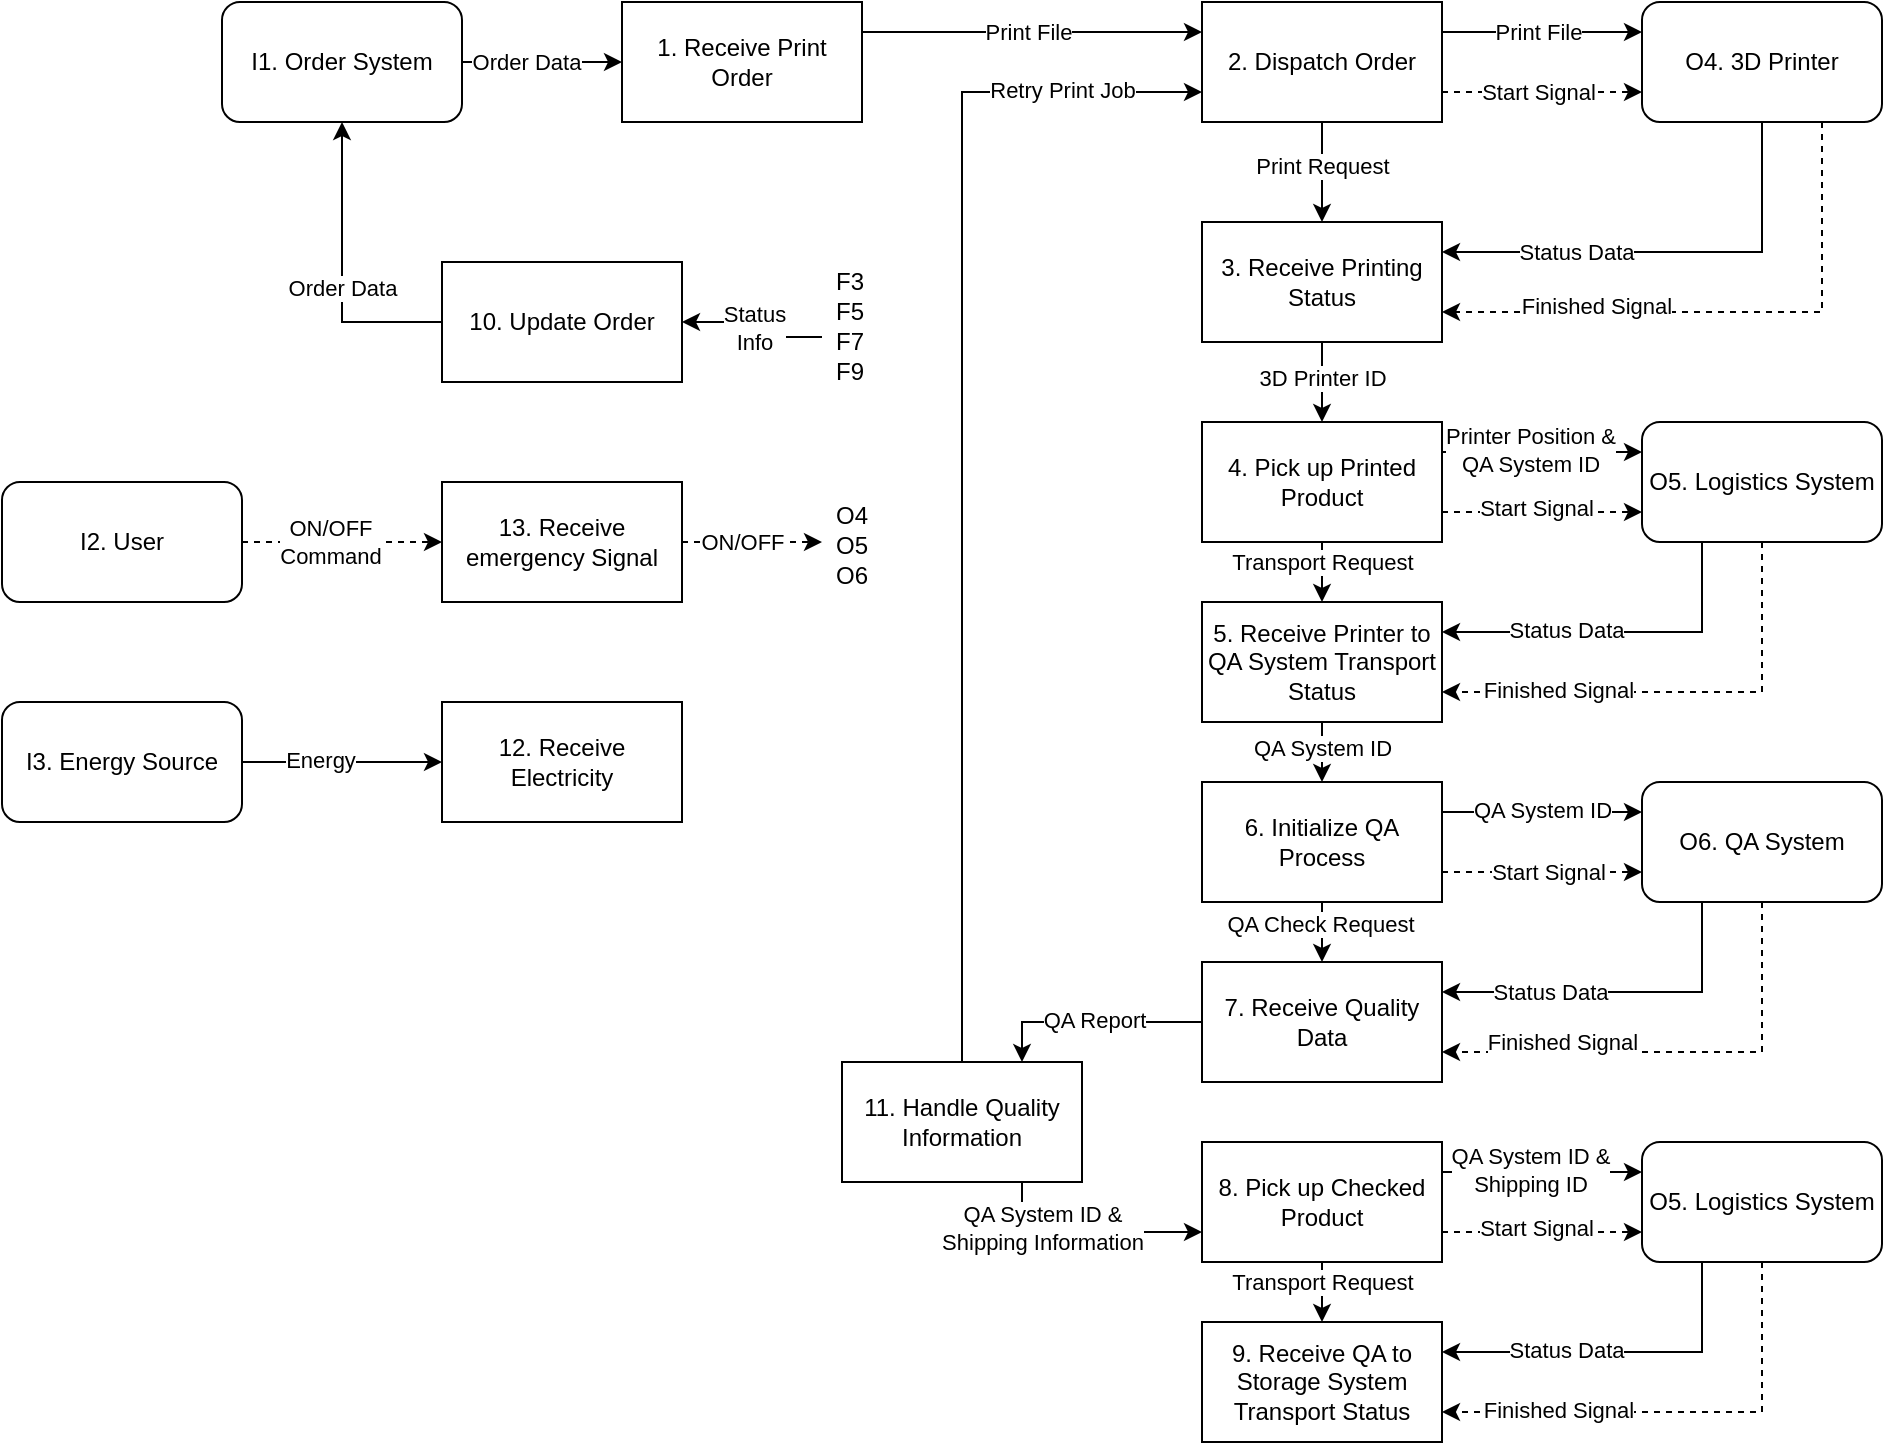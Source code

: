 <mxfile version="24.8.0">
  <diagram name="Page-1" id="_k14XuWL3U5JzWISn8Ct">
    <mxGraphModel dx="1430" dy="782" grid="1" gridSize="10" guides="1" tooltips="1" connect="1" arrows="1" fold="1" page="1" pageScale="1" pageWidth="850" pageHeight="1100" math="0" shadow="0">
      <root>
        <mxCell id="0" />
        <mxCell id="1" parent="0" />
        <mxCell id="q_Xl--HB5Yd9Ks0ocNhp-104" style="edgeStyle=orthogonalEdgeStyle;rounded=0;orthogonalLoop=1;jettySize=auto;html=1;exitX=1;exitY=0.5;exitDx=0;exitDy=0;entryX=0;entryY=0.5;entryDx=0;entryDy=0;dashed=1;" edge="1" parent="1" source="q_Xl--HB5Yd9Ks0ocNhp-1" target="q_Xl--HB5Yd9Ks0ocNhp-8">
          <mxGeometry relative="1" as="geometry" />
        </mxCell>
        <mxCell id="q_Xl--HB5Yd9Ks0ocNhp-105" value="ON/OFF &lt;br&gt;Command" style="edgeLabel;html=1;align=center;verticalAlign=middle;resizable=0;points=[];" vertex="1" connectable="0" parent="q_Xl--HB5Yd9Ks0ocNhp-104">
          <mxGeometry x="-0.133" relative="1" as="geometry">
            <mxPoint as="offset" />
          </mxGeometry>
        </mxCell>
        <mxCell id="q_Xl--HB5Yd9Ks0ocNhp-1" value="I2. User" style="rounded=1;whiteSpace=wrap;html=1;" vertex="1" parent="1">
          <mxGeometry x="140" y="290" width="120" height="60" as="geometry" />
        </mxCell>
        <mxCell id="q_Xl--HB5Yd9Ks0ocNhp-77" style="edgeStyle=orthogonalEdgeStyle;rounded=0;orthogonalLoop=1;jettySize=auto;html=1;exitX=1;exitY=0.5;exitDx=0;exitDy=0;entryX=0;entryY=0.5;entryDx=0;entryDy=0;" edge="1" parent="1" source="q_Xl--HB5Yd9Ks0ocNhp-2" target="q_Xl--HB5Yd9Ks0ocNhp-7">
          <mxGeometry relative="1" as="geometry" />
        </mxCell>
        <mxCell id="q_Xl--HB5Yd9Ks0ocNhp-78" value="Energy" style="edgeLabel;html=1;align=center;verticalAlign=middle;resizable=0;points=[];" vertex="1" connectable="0" parent="q_Xl--HB5Yd9Ks0ocNhp-77">
          <mxGeometry x="-0.225" y="1" relative="1" as="geometry">
            <mxPoint as="offset" />
          </mxGeometry>
        </mxCell>
        <mxCell id="q_Xl--HB5Yd9Ks0ocNhp-2" value="I3. Energy Source" style="rounded=1;whiteSpace=wrap;html=1;" vertex="1" parent="1">
          <mxGeometry x="140" y="400" width="120" height="60" as="geometry" />
        </mxCell>
        <mxCell id="q_Xl--HB5Yd9Ks0ocNhp-16" style="edgeStyle=orthogonalEdgeStyle;rounded=0;orthogonalLoop=1;jettySize=auto;html=1;exitX=1;exitY=0.5;exitDx=0;exitDy=0;entryX=0;entryY=0.5;entryDx=0;entryDy=0;" edge="1" parent="1" source="q_Xl--HB5Yd9Ks0ocNhp-3" target="q_Xl--HB5Yd9Ks0ocNhp-9">
          <mxGeometry relative="1" as="geometry" />
        </mxCell>
        <mxCell id="q_Xl--HB5Yd9Ks0ocNhp-17" value="Order Data" style="edgeLabel;html=1;align=center;verticalAlign=middle;resizable=0;points=[];" vertex="1" connectable="0" parent="q_Xl--HB5Yd9Ks0ocNhp-16">
          <mxGeometry x="-0.2" relative="1" as="geometry">
            <mxPoint as="offset" />
          </mxGeometry>
        </mxCell>
        <mxCell id="q_Xl--HB5Yd9Ks0ocNhp-3" value="I1. Order System" style="rounded=1;whiteSpace=wrap;html=1;" vertex="1" parent="1">
          <mxGeometry x="250" y="50" width="120" height="60" as="geometry" />
        </mxCell>
        <mxCell id="q_Xl--HB5Yd9Ks0ocNhp-39" style="edgeStyle=orthogonalEdgeStyle;rounded=0;orthogonalLoop=1;jettySize=auto;html=1;exitX=0.25;exitY=1;exitDx=0;exitDy=0;entryX=1;entryY=0.25;entryDx=0;entryDy=0;" edge="1" parent="1" source="q_Xl--HB5Yd9Ks0ocNhp-4" target="q_Xl--HB5Yd9Ks0ocNhp-38">
          <mxGeometry relative="1" as="geometry" />
        </mxCell>
        <mxCell id="q_Xl--HB5Yd9Ks0ocNhp-40" value="Status Data" style="edgeLabel;html=1;align=center;verticalAlign=middle;resizable=0;points=[];" vertex="1" connectable="0" parent="q_Xl--HB5Yd9Ks0ocNhp-39">
          <mxGeometry x="0.291" y="-1" relative="1" as="geometry">
            <mxPoint as="offset" />
          </mxGeometry>
        </mxCell>
        <mxCell id="q_Xl--HB5Yd9Ks0ocNhp-41" style="edgeStyle=orthogonalEdgeStyle;rounded=0;orthogonalLoop=1;jettySize=auto;html=1;exitX=0.5;exitY=1;exitDx=0;exitDy=0;entryX=1;entryY=0.75;entryDx=0;entryDy=0;dashed=1;" edge="1" parent="1" source="q_Xl--HB5Yd9Ks0ocNhp-4" target="q_Xl--HB5Yd9Ks0ocNhp-38">
          <mxGeometry relative="1" as="geometry" />
        </mxCell>
        <mxCell id="q_Xl--HB5Yd9Ks0ocNhp-42" value="Finished Signal" style="edgeLabel;html=1;align=center;verticalAlign=middle;resizable=0;points=[];" vertex="1" connectable="0" parent="q_Xl--HB5Yd9Ks0ocNhp-41">
          <mxGeometry x="0.506" y="-1" relative="1" as="geometry">
            <mxPoint as="offset" />
          </mxGeometry>
        </mxCell>
        <mxCell id="q_Xl--HB5Yd9Ks0ocNhp-4" value="O5. Logistics System" style="rounded=1;whiteSpace=wrap;html=1;" vertex="1" parent="1">
          <mxGeometry x="960" y="260" width="120" height="60" as="geometry" />
        </mxCell>
        <mxCell id="q_Xl--HB5Yd9Ks0ocNhp-52" style="edgeStyle=orthogonalEdgeStyle;rounded=0;orthogonalLoop=1;jettySize=auto;html=1;exitX=0.25;exitY=1;exitDx=0;exitDy=0;entryX=1;entryY=0.25;entryDx=0;entryDy=0;" edge="1" parent="1" source="q_Xl--HB5Yd9Ks0ocNhp-5" target="q_Xl--HB5Yd9Ks0ocNhp-12">
          <mxGeometry relative="1" as="geometry" />
        </mxCell>
        <mxCell id="q_Xl--HB5Yd9Ks0ocNhp-53" value="Status Data" style="edgeLabel;html=1;align=center;verticalAlign=middle;resizable=0;points=[];" vertex="1" connectable="0" parent="q_Xl--HB5Yd9Ks0ocNhp-52">
          <mxGeometry x="0.383" relative="1" as="geometry">
            <mxPoint as="offset" />
          </mxGeometry>
        </mxCell>
        <mxCell id="q_Xl--HB5Yd9Ks0ocNhp-54" style="edgeStyle=orthogonalEdgeStyle;rounded=0;orthogonalLoop=1;jettySize=auto;html=1;exitX=0.5;exitY=1;exitDx=0;exitDy=0;entryX=1;entryY=0.75;entryDx=0;entryDy=0;dashed=1;" edge="1" parent="1" source="q_Xl--HB5Yd9Ks0ocNhp-5" target="q_Xl--HB5Yd9Ks0ocNhp-12">
          <mxGeometry relative="1" as="geometry" />
        </mxCell>
        <mxCell id="q_Xl--HB5Yd9Ks0ocNhp-55" value="Finished Signal" style="edgeLabel;html=1;align=center;verticalAlign=middle;resizable=0;points=[];" vertex="1" connectable="0" parent="q_Xl--HB5Yd9Ks0ocNhp-54">
          <mxGeometry x="0.43" y="4" relative="1" as="geometry">
            <mxPoint x="-7" y="-9" as="offset" />
          </mxGeometry>
        </mxCell>
        <mxCell id="q_Xl--HB5Yd9Ks0ocNhp-5" value="O6. QA System" style="rounded=1;whiteSpace=wrap;html=1;" vertex="1" parent="1">
          <mxGeometry x="960" y="440" width="120" height="60" as="geometry" />
        </mxCell>
        <mxCell id="q_Xl--HB5Yd9Ks0ocNhp-27" style="edgeStyle=orthogonalEdgeStyle;rounded=0;orthogonalLoop=1;jettySize=auto;html=1;exitX=0.5;exitY=1;exitDx=0;exitDy=0;entryX=1;entryY=0.25;entryDx=0;entryDy=0;" edge="1" parent="1" source="q_Xl--HB5Yd9Ks0ocNhp-6" target="q_Xl--HB5Yd9Ks0ocNhp-10">
          <mxGeometry relative="1" as="geometry" />
        </mxCell>
        <mxCell id="q_Xl--HB5Yd9Ks0ocNhp-28" value="Status Data" style="edgeLabel;html=1;align=center;verticalAlign=middle;resizable=0;points=[];" vertex="1" connectable="0" parent="q_Xl--HB5Yd9Ks0ocNhp-27">
          <mxGeometry x="0.408" relative="1" as="geometry">
            <mxPoint as="offset" />
          </mxGeometry>
        </mxCell>
        <mxCell id="q_Xl--HB5Yd9Ks0ocNhp-29" style="edgeStyle=orthogonalEdgeStyle;rounded=0;orthogonalLoop=1;jettySize=auto;html=1;exitX=0.75;exitY=1;exitDx=0;exitDy=0;entryX=1;entryY=0.75;entryDx=0;entryDy=0;dashed=1;" edge="1" parent="1" source="q_Xl--HB5Yd9Ks0ocNhp-6" target="q_Xl--HB5Yd9Ks0ocNhp-10">
          <mxGeometry relative="1" as="geometry" />
        </mxCell>
        <mxCell id="q_Xl--HB5Yd9Ks0ocNhp-30" value="Finished Signal" style="edgeLabel;html=1;align=center;verticalAlign=middle;resizable=0;points=[];" vertex="1" connectable="0" parent="q_Xl--HB5Yd9Ks0ocNhp-29">
          <mxGeometry x="0.458" y="-3" relative="1" as="geometry">
            <mxPoint as="offset" />
          </mxGeometry>
        </mxCell>
        <mxCell id="q_Xl--HB5Yd9Ks0ocNhp-6" value="O4. 3D Printer" style="rounded=1;whiteSpace=wrap;html=1;" vertex="1" parent="1">
          <mxGeometry x="960" y="50" width="120" height="60" as="geometry" />
        </mxCell>
        <mxCell id="q_Xl--HB5Yd9Ks0ocNhp-7" value="12. Receive &lt;br&gt;Electricity" style="rounded=0;whiteSpace=wrap;html=1;" vertex="1" parent="1">
          <mxGeometry x="360" y="400" width="120" height="60" as="geometry" />
        </mxCell>
        <mxCell id="q_Xl--HB5Yd9Ks0ocNhp-116" style="edgeStyle=orthogonalEdgeStyle;rounded=0;orthogonalLoop=1;jettySize=auto;html=1;exitX=1;exitY=0.5;exitDx=0;exitDy=0;entryX=0;entryY=0.5;entryDx=0;entryDy=0;dashed=1;" edge="1" parent="1" source="q_Xl--HB5Yd9Ks0ocNhp-8" target="q_Xl--HB5Yd9Ks0ocNhp-110">
          <mxGeometry relative="1" as="geometry" />
        </mxCell>
        <mxCell id="q_Xl--HB5Yd9Ks0ocNhp-117" value="ON/OFF" style="edgeLabel;html=1;align=center;verticalAlign=middle;resizable=0;points=[];" vertex="1" connectable="0" parent="q_Xl--HB5Yd9Ks0ocNhp-116">
          <mxGeometry x="-0.294" y="-1" relative="1" as="geometry">
            <mxPoint x="5" y="-1" as="offset" />
          </mxGeometry>
        </mxCell>
        <mxCell id="q_Xl--HB5Yd9Ks0ocNhp-8" value="13. Receive emergency Signal" style="rounded=0;whiteSpace=wrap;html=1;" vertex="1" parent="1">
          <mxGeometry x="360" y="290" width="120" height="60" as="geometry" />
        </mxCell>
        <mxCell id="q_Xl--HB5Yd9Ks0ocNhp-22" style="edgeStyle=orthogonalEdgeStyle;rounded=0;orthogonalLoop=1;jettySize=auto;html=1;exitX=1;exitY=0.25;exitDx=0;exitDy=0;entryX=0;entryY=0.25;entryDx=0;entryDy=0;" edge="1" parent="1" source="q_Xl--HB5Yd9Ks0ocNhp-9" target="q_Xl--HB5Yd9Ks0ocNhp-19">
          <mxGeometry relative="1" as="geometry" />
        </mxCell>
        <mxCell id="q_Xl--HB5Yd9Ks0ocNhp-23" value="Print File" style="edgeLabel;html=1;align=center;verticalAlign=middle;resizable=0;points=[];" vertex="1" connectable="0" parent="q_Xl--HB5Yd9Ks0ocNhp-22">
          <mxGeometry x="0.656" y="1" relative="1" as="geometry">
            <mxPoint x="-58" y="1" as="offset" />
          </mxGeometry>
        </mxCell>
        <mxCell id="q_Xl--HB5Yd9Ks0ocNhp-9" value="1. Receive Print Order" style="rounded=0;whiteSpace=wrap;html=1;" vertex="1" parent="1">
          <mxGeometry x="450" y="50" width="120" height="60" as="geometry" />
        </mxCell>
        <mxCell id="q_Xl--HB5Yd9Ks0ocNhp-32" style="edgeStyle=orthogonalEdgeStyle;rounded=0;orthogonalLoop=1;jettySize=auto;html=1;exitX=0.5;exitY=1;exitDx=0;exitDy=0;entryX=0.5;entryY=0;entryDx=0;entryDy=0;" edge="1" parent="1" source="q_Xl--HB5Yd9Ks0ocNhp-10" target="q_Xl--HB5Yd9Ks0ocNhp-11">
          <mxGeometry relative="1" as="geometry" />
        </mxCell>
        <mxCell id="q_Xl--HB5Yd9Ks0ocNhp-33" value="3D Printer ID" style="edgeLabel;html=1;align=center;verticalAlign=middle;resizable=0;points=[];" vertex="1" connectable="0" parent="q_Xl--HB5Yd9Ks0ocNhp-32">
          <mxGeometry x="-0.1" relative="1" as="geometry">
            <mxPoint as="offset" />
          </mxGeometry>
        </mxCell>
        <mxCell id="q_Xl--HB5Yd9Ks0ocNhp-10" value="3. Receive Printing Status" style="rounded=0;whiteSpace=wrap;html=1;" vertex="1" parent="1">
          <mxGeometry x="740" y="160" width="120" height="60" as="geometry" />
        </mxCell>
        <mxCell id="q_Xl--HB5Yd9Ks0ocNhp-31" style="edgeStyle=orthogonalEdgeStyle;rounded=0;orthogonalLoop=1;jettySize=auto;html=1;exitX=1;exitY=0.25;exitDx=0;exitDy=0;entryX=0;entryY=0.25;entryDx=0;entryDy=0;" edge="1" parent="1" source="q_Xl--HB5Yd9Ks0ocNhp-11" target="q_Xl--HB5Yd9Ks0ocNhp-4">
          <mxGeometry relative="1" as="geometry" />
        </mxCell>
        <mxCell id="q_Xl--HB5Yd9Ks0ocNhp-34" value="Printer Position &amp;amp;&lt;br&gt;QA System ID" style="edgeLabel;html=1;align=center;verticalAlign=middle;resizable=0;points=[];" vertex="1" connectable="0" parent="q_Xl--HB5Yd9Ks0ocNhp-31">
          <mxGeometry x="-0.12" y="1" relative="1" as="geometry">
            <mxPoint as="offset" />
          </mxGeometry>
        </mxCell>
        <mxCell id="q_Xl--HB5Yd9Ks0ocNhp-35" style="edgeStyle=orthogonalEdgeStyle;rounded=0;orthogonalLoop=1;jettySize=auto;html=1;exitX=1;exitY=0.75;exitDx=0;exitDy=0;entryX=0;entryY=0.75;entryDx=0;entryDy=0;dashed=1;" edge="1" parent="1" source="q_Xl--HB5Yd9Ks0ocNhp-11" target="q_Xl--HB5Yd9Ks0ocNhp-4">
          <mxGeometry relative="1" as="geometry" />
        </mxCell>
        <mxCell id="q_Xl--HB5Yd9Ks0ocNhp-36" value="Start Signal" style="edgeLabel;html=1;align=center;verticalAlign=middle;resizable=0;points=[];" vertex="1" connectable="0" parent="q_Xl--HB5Yd9Ks0ocNhp-35">
          <mxGeometry x="-0.06" y="2" relative="1" as="geometry">
            <mxPoint as="offset" />
          </mxGeometry>
        </mxCell>
        <mxCell id="q_Xl--HB5Yd9Ks0ocNhp-58" style="edgeStyle=orthogonalEdgeStyle;rounded=0;orthogonalLoop=1;jettySize=auto;html=1;exitX=0.5;exitY=1;exitDx=0;exitDy=0;entryX=0.5;entryY=0;entryDx=0;entryDy=0;" edge="1" parent="1" source="q_Xl--HB5Yd9Ks0ocNhp-11" target="q_Xl--HB5Yd9Ks0ocNhp-38">
          <mxGeometry relative="1" as="geometry" />
        </mxCell>
        <mxCell id="q_Xl--HB5Yd9Ks0ocNhp-59" value="Transport Request" style="edgeLabel;html=1;align=center;verticalAlign=middle;resizable=0;points=[];" vertex="1" connectable="0" parent="q_Xl--HB5Yd9Ks0ocNhp-58">
          <mxGeometry x="-0.333" relative="1" as="geometry">
            <mxPoint as="offset" />
          </mxGeometry>
        </mxCell>
        <mxCell id="q_Xl--HB5Yd9Ks0ocNhp-11" value="4. Pick up Printed Product" style="rounded=0;whiteSpace=wrap;html=1;" vertex="1" parent="1">
          <mxGeometry x="740" y="260" width="120" height="60" as="geometry" />
        </mxCell>
        <mxCell id="q_Xl--HB5Yd9Ks0ocNhp-12" value="7. Receive Quality Data" style="rounded=0;whiteSpace=wrap;html=1;" vertex="1" parent="1">
          <mxGeometry x="740" y="530" width="120" height="60" as="geometry" />
        </mxCell>
        <mxCell id="q_Xl--HB5Yd9Ks0ocNhp-43" style="edgeStyle=orthogonalEdgeStyle;rounded=0;orthogonalLoop=1;jettySize=auto;html=1;exitX=1;exitY=0.25;exitDx=0;exitDy=0;entryX=0;entryY=0.25;entryDx=0;entryDy=0;" edge="1" parent="1" source="q_Xl--HB5Yd9Ks0ocNhp-13" target="q_Xl--HB5Yd9Ks0ocNhp-5">
          <mxGeometry relative="1" as="geometry" />
        </mxCell>
        <mxCell id="q_Xl--HB5Yd9Ks0ocNhp-44" value="QA System ID" style="edgeLabel;html=1;align=center;verticalAlign=middle;resizable=0;points=[];" vertex="1" connectable="0" parent="q_Xl--HB5Yd9Ks0ocNhp-43">
          <mxGeometry x="0.1" y="1" relative="1" as="geometry">
            <mxPoint x="-5" as="offset" />
          </mxGeometry>
        </mxCell>
        <mxCell id="q_Xl--HB5Yd9Ks0ocNhp-50" style="edgeStyle=orthogonalEdgeStyle;rounded=0;orthogonalLoop=1;jettySize=auto;html=1;exitX=1;exitY=0.75;exitDx=0;exitDy=0;entryX=0;entryY=0.75;entryDx=0;entryDy=0;dashed=1;" edge="1" parent="1" source="q_Xl--HB5Yd9Ks0ocNhp-13" target="q_Xl--HB5Yd9Ks0ocNhp-5">
          <mxGeometry relative="1" as="geometry" />
        </mxCell>
        <mxCell id="q_Xl--HB5Yd9Ks0ocNhp-51" value="Start Signal" style="edgeLabel;html=1;align=center;verticalAlign=middle;resizable=0;points=[];" vertex="1" connectable="0" parent="q_Xl--HB5Yd9Ks0ocNhp-50">
          <mxGeometry x="0.06" relative="1" as="geometry">
            <mxPoint as="offset" />
          </mxGeometry>
        </mxCell>
        <mxCell id="q_Xl--HB5Yd9Ks0ocNhp-60" style="edgeStyle=orthogonalEdgeStyle;rounded=0;orthogonalLoop=1;jettySize=auto;html=1;exitX=0.5;exitY=1;exitDx=0;exitDy=0;entryX=0.5;entryY=0;entryDx=0;entryDy=0;" edge="1" parent="1" source="q_Xl--HB5Yd9Ks0ocNhp-13" target="q_Xl--HB5Yd9Ks0ocNhp-12">
          <mxGeometry relative="1" as="geometry" />
        </mxCell>
        <mxCell id="q_Xl--HB5Yd9Ks0ocNhp-61" value="QA Check Request" style="edgeLabel;html=1;align=center;verticalAlign=middle;resizable=0;points=[];" vertex="1" connectable="0" parent="q_Xl--HB5Yd9Ks0ocNhp-60">
          <mxGeometry x="-0.267" y="-1" relative="1" as="geometry">
            <mxPoint as="offset" />
          </mxGeometry>
        </mxCell>
        <mxCell id="q_Xl--HB5Yd9Ks0ocNhp-13" value="6. Initialize QA Process" style="rounded=0;whiteSpace=wrap;html=1;" vertex="1" parent="1">
          <mxGeometry x="740" y="440" width="120" height="60" as="geometry" />
        </mxCell>
        <mxCell id="q_Xl--HB5Yd9Ks0ocNhp-20" style="edgeStyle=orthogonalEdgeStyle;rounded=0;orthogonalLoop=1;jettySize=auto;html=1;exitX=1;exitY=0.25;exitDx=0;exitDy=0;entryX=0;entryY=0.25;entryDx=0;entryDy=0;" edge="1" parent="1" source="q_Xl--HB5Yd9Ks0ocNhp-19" target="q_Xl--HB5Yd9Ks0ocNhp-6">
          <mxGeometry relative="1" as="geometry" />
        </mxCell>
        <mxCell id="q_Xl--HB5Yd9Ks0ocNhp-21" value="Print File" style="edgeLabel;html=1;align=center;verticalAlign=middle;resizable=0;points=[];" vertex="1" connectable="0" parent="q_Xl--HB5Yd9Ks0ocNhp-20">
          <mxGeometry x="-0.508" y="-1" relative="1" as="geometry">
            <mxPoint x="23" y="-1" as="offset" />
          </mxGeometry>
        </mxCell>
        <mxCell id="q_Xl--HB5Yd9Ks0ocNhp-25" style="edgeStyle=orthogonalEdgeStyle;rounded=0;orthogonalLoop=1;jettySize=auto;html=1;exitX=1;exitY=0.75;exitDx=0;exitDy=0;entryX=0;entryY=0.75;entryDx=0;entryDy=0;dashed=1;" edge="1" parent="1" source="q_Xl--HB5Yd9Ks0ocNhp-19" target="q_Xl--HB5Yd9Ks0ocNhp-6">
          <mxGeometry relative="1" as="geometry" />
        </mxCell>
        <mxCell id="q_Xl--HB5Yd9Ks0ocNhp-26" value="Start Signal" style="edgeLabel;html=1;align=center;verticalAlign=middle;resizable=0;points=[];" vertex="1" connectable="0" parent="q_Xl--HB5Yd9Ks0ocNhp-25">
          <mxGeometry x="-0.044" relative="1" as="geometry">
            <mxPoint as="offset" />
          </mxGeometry>
        </mxCell>
        <mxCell id="q_Xl--HB5Yd9Ks0ocNhp-56" style="edgeStyle=orthogonalEdgeStyle;rounded=0;orthogonalLoop=1;jettySize=auto;html=1;exitX=0.5;exitY=1;exitDx=0;exitDy=0;entryX=0.5;entryY=0;entryDx=0;entryDy=0;" edge="1" parent="1" source="q_Xl--HB5Yd9Ks0ocNhp-19" target="q_Xl--HB5Yd9Ks0ocNhp-10">
          <mxGeometry relative="1" as="geometry" />
        </mxCell>
        <mxCell id="q_Xl--HB5Yd9Ks0ocNhp-57" value="Print Request" style="edgeLabel;html=1;align=center;verticalAlign=middle;resizable=0;points=[];" vertex="1" connectable="0" parent="q_Xl--HB5Yd9Ks0ocNhp-56">
          <mxGeometry x="-0.12" relative="1" as="geometry">
            <mxPoint as="offset" />
          </mxGeometry>
        </mxCell>
        <mxCell id="q_Xl--HB5Yd9Ks0ocNhp-19" value="2. Dispatch Order" style="rounded=0;whiteSpace=wrap;html=1;" vertex="1" parent="1">
          <mxGeometry x="740" y="50" width="120" height="60" as="geometry" />
        </mxCell>
        <mxCell id="q_Xl--HB5Yd9Ks0ocNhp-45" style="edgeStyle=orthogonalEdgeStyle;rounded=0;orthogonalLoop=1;jettySize=auto;html=1;exitX=0.5;exitY=1;exitDx=0;exitDy=0;entryX=0.5;entryY=0;entryDx=0;entryDy=0;" edge="1" parent="1" source="q_Xl--HB5Yd9Ks0ocNhp-38" target="q_Xl--HB5Yd9Ks0ocNhp-13">
          <mxGeometry relative="1" as="geometry" />
        </mxCell>
        <mxCell id="q_Xl--HB5Yd9Ks0ocNhp-46" value="QA System ID" style="edgeLabel;html=1;align=center;verticalAlign=middle;resizable=0;points=[];" vertex="1" connectable="0" parent="q_Xl--HB5Yd9Ks0ocNhp-45">
          <mxGeometry x="-0.133" relative="1" as="geometry">
            <mxPoint as="offset" />
          </mxGeometry>
        </mxCell>
        <mxCell id="q_Xl--HB5Yd9Ks0ocNhp-38" value="5. Receive Printer to QA System Transport Status" style="rounded=0;whiteSpace=wrap;html=1;" vertex="1" parent="1">
          <mxGeometry x="740" y="350" width="120" height="60" as="geometry" />
        </mxCell>
        <mxCell id="q_Xl--HB5Yd9Ks0ocNhp-62" style="edgeStyle=orthogonalEdgeStyle;rounded=0;orthogonalLoop=1;jettySize=auto;html=1;exitX=0.25;exitY=1;exitDx=0;exitDy=0;entryX=1;entryY=0.25;entryDx=0;entryDy=0;" edge="1" parent="1" source="q_Xl--HB5Yd9Ks0ocNhp-66" target="q_Xl--HB5Yd9Ks0ocNhp-74">
          <mxGeometry relative="1" as="geometry" />
        </mxCell>
        <mxCell id="q_Xl--HB5Yd9Ks0ocNhp-63" value="Status Data" style="edgeLabel;html=1;align=center;verticalAlign=middle;resizable=0;points=[];" vertex="1" connectable="0" parent="q_Xl--HB5Yd9Ks0ocNhp-62">
          <mxGeometry x="0.291" y="-1" relative="1" as="geometry">
            <mxPoint as="offset" />
          </mxGeometry>
        </mxCell>
        <mxCell id="q_Xl--HB5Yd9Ks0ocNhp-64" style="edgeStyle=orthogonalEdgeStyle;rounded=0;orthogonalLoop=1;jettySize=auto;html=1;exitX=0.5;exitY=1;exitDx=0;exitDy=0;entryX=1;entryY=0.75;entryDx=0;entryDy=0;dashed=1;" edge="1" parent="1" source="q_Xl--HB5Yd9Ks0ocNhp-66" target="q_Xl--HB5Yd9Ks0ocNhp-74">
          <mxGeometry relative="1" as="geometry" />
        </mxCell>
        <mxCell id="q_Xl--HB5Yd9Ks0ocNhp-65" value="Finished Signal" style="edgeLabel;html=1;align=center;verticalAlign=middle;resizable=0;points=[];" vertex="1" connectable="0" parent="q_Xl--HB5Yd9Ks0ocNhp-64">
          <mxGeometry x="0.506" y="-1" relative="1" as="geometry">
            <mxPoint as="offset" />
          </mxGeometry>
        </mxCell>
        <mxCell id="q_Xl--HB5Yd9Ks0ocNhp-66" value="O5. Logistics System" style="rounded=1;whiteSpace=wrap;html=1;" vertex="1" parent="1">
          <mxGeometry x="960" y="620" width="120" height="60" as="geometry" />
        </mxCell>
        <mxCell id="q_Xl--HB5Yd9Ks0ocNhp-67" style="edgeStyle=orthogonalEdgeStyle;rounded=0;orthogonalLoop=1;jettySize=auto;html=1;exitX=1;exitY=0.25;exitDx=0;exitDy=0;entryX=0;entryY=0.25;entryDx=0;entryDy=0;" edge="1" parent="1" source="q_Xl--HB5Yd9Ks0ocNhp-73" target="q_Xl--HB5Yd9Ks0ocNhp-66">
          <mxGeometry relative="1" as="geometry" />
        </mxCell>
        <mxCell id="q_Xl--HB5Yd9Ks0ocNhp-68" value="QA System ID &amp;amp;&lt;br&gt;Shipping ID" style="edgeLabel;html=1;align=center;verticalAlign=middle;resizable=0;points=[];" vertex="1" connectable="0" parent="q_Xl--HB5Yd9Ks0ocNhp-67">
          <mxGeometry x="-0.12" y="1" relative="1" as="geometry">
            <mxPoint as="offset" />
          </mxGeometry>
        </mxCell>
        <mxCell id="q_Xl--HB5Yd9Ks0ocNhp-69" style="edgeStyle=orthogonalEdgeStyle;rounded=0;orthogonalLoop=1;jettySize=auto;html=1;exitX=1;exitY=0.75;exitDx=0;exitDy=0;entryX=0;entryY=0.75;entryDx=0;entryDy=0;dashed=1;" edge="1" parent="1" source="q_Xl--HB5Yd9Ks0ocNhp-73" target="q_Xl--HB5Yd9Ks0ocNhp-66">
          <mxGeometry relative="1" as="geometry" />
        </mxCell>
        <mxCell id="q_Xl--HB5Yd9Ks0ocNhp-70" value="Start Signal" style="edgeLabel;html=1;align=center;verticalAlign=middle;resizable=0;points=[];" vertex="1" connectable="0" parent="q_Xl--HB5Yd9Ks0ocNhp-69">
          <mxGeometry x="-0.06" y="2" relative="1" as="geometry">
            <mxPoint as="offset" />
          </mxGeometry>
        </mxCell>
        <mxCell id="q_Xl--HB5Yd9Ks0ocNhp-71" style="edgeStyle=orthogonalEdgeStyle;rounded=0;orthogonalLoop=1;jettySize=auto;html=1;exitX=0.5;exitY=1;exitDx=0;exitDy=0;entryX=0.5;entryY=0;entryDx=0;entryDy=0;" edge="1" parent="1" source="q_Xl--HB5Yd9Ks0ocNhp-73" target="q_Xl--HB5Yd9Ks0ocNhp-74">
          <mxGeometry relative="1" as="geometry" />
        </mxCell>
        <mxCell id="q_Xl--HB5Yd9Ks0ocNhp-72" value="Transport Request" style="edgeLabel;html=1;align=center;verticalAlign=middle;resizable=0;points=[];" vertex="1" connectable="0" parent="q_Xl--HB5Yd9Ks0ocNhp-71">
          <mxGeometry x="-0.333" relative="1" as="geometry">
            <mxPoint as="offset" />
          </mxGeometry>
        </mxCell>
        <mxCell id="q_Xl--HB5Yd9Ks0ocNhp-73" value="8. Pick up Checked Product" style="rounded=0;whiteSpace=wrap;html=1;" vertex="1" parent="1">
          <mxGeometry x="740" y="620" width="120" height="60" as="geometry" />
        </mxCell>
        <mxCell id="q_Xl--HB5Yd9Ks0ocNhp-74" value="9. Receive QA to Storage System Transport Status" style="rounded=0;whiteSpace=wrap;html=1;" vertex="1" parent="1">
          <mxGeometry x="740" y="710" width="120" height="60" as="geometry" />
        </mxCell>
        <mxCell id="q_Xl--HB5Yd9Ks0ocNhp-82" style="edgeStyle=orthogonalEdgeStyle;rounded=0;orthogonalLoop=1;jettySize=auto;html=1;exitX=0;exitY=0.5;exitDx=0;exitDy=0;entryX=0.5;entryY=1;entryDx=0;entryDy=0;" edge="1" parent="1" source="q_Xl--HB5Yd9Ks0ocNhp-80" target="q_Xl--HB5Yd9Ks0ocNhp-3">
          <mxGeometry relative="1" as="geometry">
            <mxPoint x="960" y="830" as="targetPoint" />
          </mxGeometry>
        </mxCell>
        <mxCell id="q_Xl--HB5Yd9Ks0ocNhp-84" value="Order Data" style="edgeLabel;html=1;align=center;verticalAlign=middle;resizable=0;points=[];" vertex="1" connectable="0" parent="q_Xl--HB5Yd9Ks0ocNhp-82">
          <mxGeometry x="-0.1" relative="1" as="geometry">
            <mxPoint as="offset" />
          </mxGeometry>
        </mxCell>
        <mxCell id="q_Xl--HB5Yd9Ks0ocNhp-80" value="10. Update Order" style="rounded=0;whiteSpace=wrap;html=1;" vertex="1" parent="1">
          <mxGeometry x="360" y="180" width="120" height="60" as="geometry" />
        </mxCell>
        <mxCell id="q_Xl--HB5Yd9Ks0ocNhp-88" style="edgeStyle=orthogonalEdgeStyle;rounded=0;orthogonalLoop=1;jettySize=auto;html=1;exitX=0.75;exitY=1;exitDx=0;exitDy=0;entryX=0;entryY=0.75;entryDx=0;entryDy=0;" edge="1" parent="1" source="q_Xl--HB5Yd9Ks0ocNhp-85" target="q_Xl--HB5Yd9Ks0ocNhp-73">
          <mxGeometry relative="1" as="geometry" />
        </mxCell>
        <mxCell id="q_Xl--HB5Yd9Ks0ocNhp-89" value="QA System ID &amp;amp;&lt;br&gt;Shipping Information" style="edgeLabel;html=1;align=center;verticalAlign=middle;resizable=0;points=[];" vertex="1" connectable="0" parent="q_Xl--HB5Yd9Ks0ocNhp-88">
          <mxGeometry x="0.009" y="2" relative="1" as="geometry">
            <mxPoint x="-23" as="offset" />
          </mxGeometry>
        </mxCell>
        <mxCell id="q_Xl--HB5Yd9Ks0ocNhp-90" style="edgeStyle=orthogonalEdgeStyle;rounded=0;orthogonalLoop=1;jettySize=auto;html=1;exitX=0.5;exitY=0;exitDx=0;exitDy=0;entryX=0;entryY=0.75;entryDx=0;entryDy=0;" edge="1" parent="1" source="q_Xl--HB5Yd9Ks0ocNhp-85" target="q_Xl--HB5Yd9Ks0ocNhp-19">
          <mxGeometry relative="1" as="geometry">
            <Array as="points">
              <mxPoint x="620" y="95" />
            </Array>
          </mxGeometry>
        </mxCell>
        <mxCell id="q_Xl--HB5Yd9Ks0ocNhp-91" value="Retry Print Job" style="edgeLabel;html=1;align=center;verticalAlign=middle;resizable=0;points=[];" vertex="1" connectable="0" parent="q_Xl--HB5Yd9Ks0ocNhp-90">
          <mxGeometry x="0.729" y="1" relative="1" as="geometry">
            <mxPoint x="12" as="offset" />
          </mxGeometry>
        </mxCell>
        <mxCell id="q_Xl--HB5Yd9Ks0ocNhp-85" value="11. Handle Quality Information" style="rounded=0;whiteSpace=wrap;html=1;" vertex="1" parent="1">
          <mxGeometry x="560" y="580" width="120" height="60" as="geometry" />
        </mxCell>
        <mxCell id="q_Xl--HB5Yd9Ks0ocNhp-86" style="edgeStyle=orthogonalEdgeStyle;rounded=0;orthogonalLoop=1;jettySize=auto;html=1;exitX=0;exitY=0.5;exitDx=0;exitDy=0;entryX=0.75;entryY=0;entryDx=0;entryDy=0;" edge="1" parent="1" source="q_Xl--HB5Yd9Ks0ocNhp-12" target="q_Xl--HB5Yd9Ks0ocNhp-85">
          <mxGeometry relative="1" as="geometry" />
        </mxCell>
        <mxCell id="q_Xl--HB5Yd9Ks0ocNhp-87" value="QA Report" style="edgeLabel;html=1;align=center;verticalAlign=middle;resizable=0;points=[];" vertex="1" connectable="0" parent="q_Xl--HB5Yd9Ks0ocNhp-86">
          <mxGeometry x="-0.018" y="-1" relative="1" as="geometry">
            <mxPoint as="offset" />
          </mxGeometry>
        </mxCell>
        <mxCell id="q_Xl--HB5Yd9Ks0ocNhp-92" value="" style="shape=table;startSize=0;container=1;collapsible=0;childLayout=tableLayout;fontSize=11;fillColor=none;strokeColor=none;" vertex="1" parent="1">
          <mxGeometry x="550" y="180" width="60" height="45" as="geometry" />
        </mxCell>
        <mxCell id="q_Xl--HB5Yd9Ks0ocNhp-95" value="" style="shape=tableRow;horizontal=0;startSize=0;swimlaneHead=0;swimlaneBody=0;strokeColor=inherit;top=0;left=0;bottom=0;right=0;collapsible=0;dropTarget=0;fillColor=none;points=[[0,0.5],[1,0.5]];portConstraint=eastwest;fontSize=16;" vertex="1" parent="q_Xl--HB5Yd9Ks0ocNhp-92">
          <mxGeometry width="60" height="15" as="geometry" />
        </mxCell>
        <mxCell id="q_Xl--HB5Yd9Ks0ocNhp-96" value="F3" style="shape=partialRectangle;html=1;whiteSpace=wrap;connectable=0;strokeColor=inherit;overflow=hidden;fillColor=none;top=0;left=0;bottom=0;right=0;pointerEvents=1;fontSize=12;align=left;spacingLeft=5;" vertex="1" parent="q_Xl--HB5Yd9Ks0ocNhp-95">
          <mxGeometry width="60" height="15" as="geometry">
            <mxRectangle width="60" height="15" as="alternateBounds" />
          </mxGeometry>
        </mxCell>
        <mxCell id="q_Xl--HB5Yd9Ks0ocNhp-97" value="" style="shape=tableRow;horizontal=0;startSize=0;swimlaneHead=0;swimlaneBody=0;strokeColor=inherit;top=0;left=0;bottom=0;right=0;collapsible=0;dropTarget=0;fillColor=none;points=[[0,0.5],[1,0.5]];portConstraint=eastwest;fontSize=16;" vertex="1" parent="q_Xl--HB5Yd9Ks0ocNhp-92">
          <mxGeometry y="15" width="60" height="15" as="geometry" />
        </mxCell>
        <mxCell id="q_Xl--HB5Yd9Ks0ocNhp-98" value="F5" style="shape=partialRectangle;html=1;whiteSpace=wrap;connectable=0;strokeColor=inherit;overflow=hidden;fillColor=none;top=0;left=0;bottom=0;right=0;pointerEvents=1;fontSize=12;align=left;spacingLeft=5;" vertex="1" parent="q_Xl--HB5Yd9Ks0ocNhp-97">
          <mxGeometry width="60" height="15" as="geometry">
            <mxRectangle width="60" height="15" as="alternateBounds" />
          </mxGeometry>
        </mxCell>
        <mxCell id="q_Xl--HB5Yd9Ks0ocNhp-99" style="shape=tableRow;horizontal=0;startSize=0;swimlaneHead=0;swimlaneBody=0;strokeColor=inherit;top=0;left=0;bottom=0;right=0;collapsible=0;dropTarget=0;fillColor=none;points=[[0,0.5],[1,0.5]];portConstraint=eastwest;fontSize=16;" vertex="1" parent="q_Xl--HB5Yd9Ks0ocNhp-92">
          <mxGeometry y="30" width="60" height="15" as="geometry" />
        </mxCell>
        <mxCell id="q_Xl--HB5Yd9Ks0ocNhp-100" value="F7" style="shape=partialRectangle;html=1;whiteSpace=wrap;connectable=0;strokeColor=inherit;overflow=hidden;fillColor=none;top=0;left=0;bottom=0;right=0;pointerEvents=1;fontSize=12;align=left;spacingLeft=5;" vertex="1" parent="q_Xl--HB5Yd9Ks0ocNhp-99">
          <mxGeometry width="60" height="15" as="geometry">
            <mxRectangle width="60" height="15" as="alternateBounds" />
          </mxGeometry>
        </mxCell>
        <mxCell id="q_Xl--HB5Yd9Ks0ocNhp-101" value="F9" style="shape=partialRectangle;html=1;whiteSpace=wrap;connectable=0;strokeColor=inherit;overflow=hidden;fillColor=none;top=0;left=0;bottom=0;right=0;pointerEvents=1;fontSize=12;align=left;spacingLeft=5;" vertex="1" parent="1">
          <mxGeometry x="550" y="225" width="60" height="15" as="geometry">
            <mxRectangle width="60" height="15" as="alternateBounds" />
          </mxGeometry>
        </mxCell>
        <mxCell id="q_Xl--HB5Yd9Ks0ocNhp-102" style="edgeStyle=orthogonalEdgeStyle;rounded=0;orthogonalLoop=1;jettySize=auto;html=1;exitX=0;exitY=0.5;exitDx=0;exitDy=0;entryX=1;entryY=0.5;entryDx=0;entryDy=0;" edge="1" parent="1" source="q_Xl--HB5Yd9Ks0ocNhp-99" target="q_Xl--HB5Yd9Ks0ocNhp-80">
          <mxGeometry relative="1" as="geometry" />
        </mxCell>
        <mxCell id="q_Xl--HB5Yd9Ks0ocNhp-103" value="Status &lt;br&gt;Info" style="edgeLabel;html=1;align=center;verticalAlign=middle;resizable=0;points=[];" vertex="1" connectable="0" parent="q_Xl--HB5Yd9Ks0ocNhp-102">
          <mxGeometry x="0.045" y="-1" relative="1" as="geometry">
            <mxPoint y="1" as="offset" />
          </mxGeometry>
        </mxCell>
        <mxCell id="q_Xl--HB5Yd9Ks0ocNhp-107" value="" style="shape=table;startSize=0;container=1;collapsible=0;childLayout=tableLayout;fontSize=11;fillColor=none;strokeColor=none;" vertex="1" parent="1">
          <mxGeometry x="550" y="297.5" width="60" height="45" as="geometry" />
        </mxCell>
        <mxCell id="q_Xl--HB5Yd9Ks0ocNhp-108" value="" style="shape=tableRow;horizontal=0;startSize=0;swimlaneHead=0;swimlaneBody=0;strokeColor=inherit;top=0;left=0;bottom=0;right=0;collapsible=0;dropTarget=0;fillColor=none;points=[[0,0.5],[1,0.5]];portConstraint=eastwest;fontSize=16;" vertex="1" parent="q_Xl--HB5Yd9Ks0ocNhp-107">
          <mxGeometry width="60" height="15" as="geometry" />
        </mxCell>
        <mxCell id="q_Xl--HB5Yd9Ks0ocNhp-109" value="O4" style="shape=partialRectangle;html=1;whiteSpace=wrap;connectable=0;strokeColor=inherit;overflow=hidden;fillColor=none;top=0;left=0;bottom=0;right=0;pointerEvents=1;fontSize=12;align=left;spacingLeft=5;" vertex="1" parent="q_Xl--HB5Yd9Ks0ocNhp-108">
          <mxGeometry width="60" height="15" as="geometry">
            <mxRectangle width="60" height="15" as="alternateBounds" />
          </mxGeometry>
        </mxCell>
        <mxCell id="q_Xl--HB5Yd9Ks0ocNhp-110" value="" style="shape=tableRow;horizontal=0;startSize=0;swimlaneHead=0;swimlaneBody=0;strokeColor=inherit;top=0;left=0;bottom=0;right=0;collapsible=0;dropTarget=0;fillColor=none;points=[[0,0.5],[1,0.5]];portConstraint=eastwest;fontSize=16;" vertex="1" parent="q_Xl--HB5Yd9Ks0ocNhp-107">
          <mxGeometry y="15" width="60" height="15" as="geometry" />
        </mxCell>
        <mxCell id="q_Xl--HB5Yd9Ks0ocNhp-111" value="O5" style="shape=partialRectangle;html=1;whiteSpace=wrap;connectable=0;strokeColor=inherit;overflow=hidden;fillColor=none;top=0;left=0;bottom=0;right=0;pointerEvents=1;fontSize=12;align=left;spacingLeft=5;" vertex="1" parent="q_Xl--HB5Yd9Ks0ocNhp-110">
          <mxGeometry width="60" height="15" as="geometry">
            <mxRectangle width="60" height="15" as="alternateBounds" />
          </mxGeometry>
        </mxCell>
        <mxCell id="q_Xl--HB5Yd9Ks0ocNhp-112" value="" style="shape=tableRow;horizontal=0;startSize=0;swimlaneHead=0;swimlaneBody=0;strokeColor=inherit;top=0;left=0;bottom=0;right=0;collapsible=0;dropTarget=0;fillColor=none;points=[[0,0.5],[1,0.5]];portConstraint=eastwest;fontSize=16;" vertex="1" parent="q_Xl--HB5Yd9Ks0ocNhp-107">
          <mxGeometry y="30" width="60" height="15" as="geometry" />
        </mxCell>
        <mxCell id="q_Xl--HB5Yd9Ks0ocNhp-113" value="O6" style="shape=partialRectangle;html=1;whiteSpace=wrap;connectable=0;strokeColor=inherit;overflow=hidden;fillColor=none;top=0;left=0;bottom=0;right=0;pointerEvents=1;fontSize=12;align=left;spacingLeft=5;" vertex="1" parent="q_Xl--HB5Yd9Ks0ocNhp-112">
          <mxGeometry width="60" height="15" as="geometry">
            <mxRectangle width="60" height="15" as="alternateBounds" />
          </mxGeometry>
        </mxCell>
      </root>
    </mxGraphModel>
  </diagram>
</mxfile>
